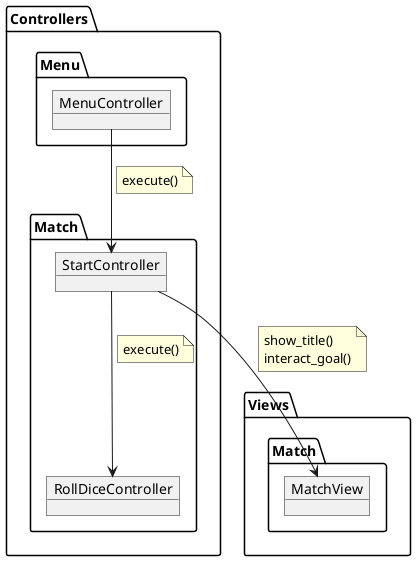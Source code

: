 @startuml

package Views {
    package Match3 as "Match"{
        object MatchView
    }
}

package Controllers {
    package Menu {
        object MenuController
    }

    package Match2 as "Match" {
        object StartController
        object RollDiceController
    }
}

StartController --> RollDiceController
note on link
    execute()
end note

MenuController -down-> StartController
note on link
    execute()
end note

StartController --> MatchView
note on link
    show_title()
    interact_goal()
end note

@enduml
